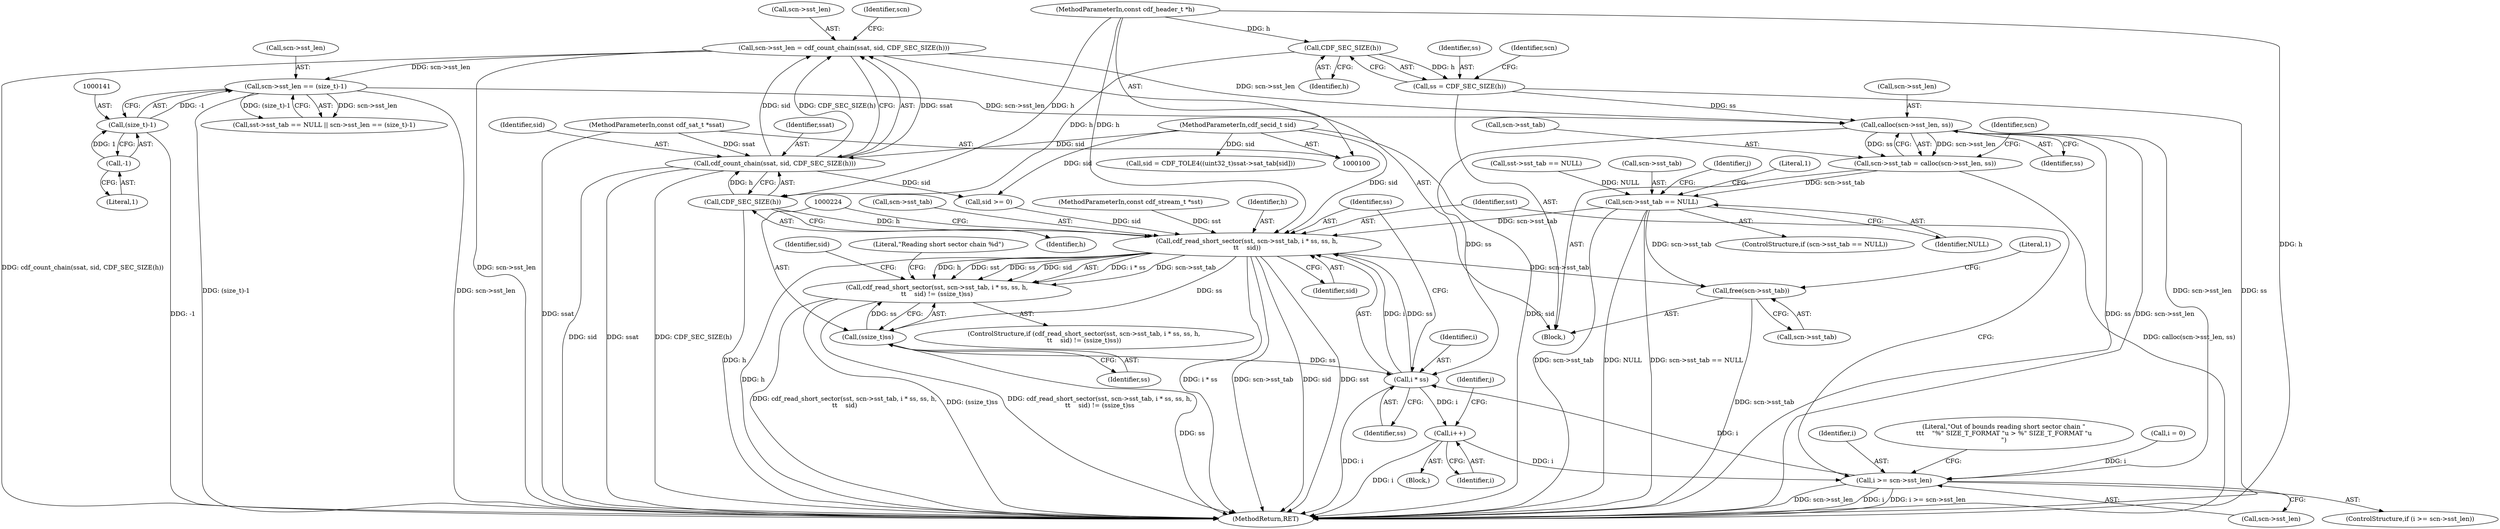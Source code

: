 digraph "1_file_1aec04dbf8a24b8a6ba64c4f74efa0628e36db0b_1@API" {
"1000151" [label="(Call,calloc(scn->sst_len, ss))"];
"1000115" [label="(Call,scn->sst_len = cdf_count_chain(ssat, sid, CDF_SEC_SIZE(h)))"];
"1000119" [label="(Call,cdf_count_chain(ssat, sid, CDF_SEC_SIZE(h)))"];
"1000102" [label="(MethodParameterIn,const cdf_sat_t *ssat)"];
"1000104" [label="(MethodParameterIn,cdf_secid_t sid)"];
"1000122" [label="(Call,CDF_SEC_SIZE(h))"];
"1000111" [label="(Call,CDF_SEC_SIZE(h))"];
"1000101" [label="(MethodParameterIn,const cdf_header_t *h)"];
"1000136" [label="(Call,scn->sst_len == (size_t)-1)"];
"1000140" [label="(Call,(size_t)-1)"];
"1000142" [label="(Call,-1)"];
"1000109" [label="(Call,ss = CDF_SEC_SIZE(h))"];
"1000147" [label="(Call,scn->sst_tab = calloc(scn->sst_len, ss))"];
"1000157" [label="(Call,scn->sst_tab == NULL)"];
"1000212" [label="(Call,cdf_read_short_sector(sst, scn->sst_tab, i * ss, ss, h,\n\t\t    sid))"];
"1000211" [label="(Call,cdf_read_short_sector(sst, scn->sst_tab, i * ss, ss, h,\n\t\t    sid) != (ssize_t)ss)"];
"1000223" [label="(Call,(ssize_t)ss)"];
"1000217" [label="(Call,i * ss)"];
"1000175" [label="(Call,i++)"];
"1000192" [label="(Call,i >= scn->sst_len)"];
"1000245" [label="(Call,free(scn->sst_tab))"];
"1000246" [label="(Call,scn->sst_tab)"];
"1000157" [label="(Call,scn->sst_tab == NULL)"];
"1000175" [label="(Call,i++)"];
"1000101" [label="(MethodParameterIn,const cdf_header_t *h)"];
"1000142" [label="(Call,-1)"];
"1000119" [label="(Call,cdf_count_chain(ssat, sid, CDF_SEC_SIZE(h)))"];
"1000117" [label="(Identifier,scn)"];
"1000140" [label="(Call,(size_t)-1)"];
"1000200" [label="(Literal,\"Out of bounds reading short sector chain \"\n\t\t\t    \"%\" SIZE_T_FORMAT \"u > %\" SIZE_T_FORMAT \"u\n\")"];
"1000110" [label="(Identifier,ss)"];
"1000156" [label="(ControlStructure,if (scn->sst_tab == NULL))"];
"1000103" [label="(MethodParameterIn,const cdf_stream_t *sst)"];
"1000115" [label="(Call,scn->sst_len = cdf_count_chain(ssat, sid, CDF_SEC_SIZE(h)))"];
"1000123" [label="(Identifier,h)"];
"1000168" [label="(Call,i = 0)"];
"1000155" [label="(Identifier,ss)"];
"1000136" [label="(Call,scn->sst_len == (size_t)-1)"];
"1000251" [label="(Literal,1)"];
"1000161" [label="(Identifier,NULL)"];
"1000176" [label="(Identifier,i)"];
"1000223" [label="(Call,(ssize_t)ss)"];
"1000151" [label="(Call,calloc(scn->sst_len, ss))"];
"1000192" [label="(Call,i >= scn->sst_len)"];
"1000164" [label="(Literal,1)"];
"1000233" [label="(Identifier,sid)"];
"1000219" [label="(Identifier,ss)"];
"1000147" [label="(Call,scn->sst_tab = calloc(scn->sst_len, ss))"];
"1000232" [label="(Call,sid = CDF_TOLE4((uint32_t)ssat->sat_tab[sid]))"];
"1000111" [label="(Call,CDF_SEC_SIZE(h))"];
"1000174" [label="(Block,)"];
"1000112" [label="(Identifier,h)"];
"1000131" [label="(Call,sst->sst_tab == NULL)"];
"1000222" [label="(Identifier,sid)"];
"1000229" [label="(Literal,\"Reading short sector chain %d\")"];
"1000252" [label="(MethodReturn,RET)"];
"1000107" [label="(Block,)"];
"1000221" [label="(Identifier,h)"];
"1000211" [label="(Call,cdf_read_short_sector(sst, scn->sst_tab, i * ss, ss, h,\n\t\t    sid) != (ssize_t)ss)"];
"1000220" [label="(Identifier,ss)"];
"1000122" [label="(Call,CDF_SEC_SIZE(h))"];
"1000104" [label="(MethodParameterIn,cdf_secid_t sid)"];
"1000193" [label="(Identifier,i)"];
"1000152" [label="(Call,scn->sst_len)"];
"1000126" [label="(Identifier,scn)"];
"1000102" [label="(MethodParameterIn,const cdf_sat_t *ssat)"];
"1000225" [label="(Identifier,ss)"];
"1000178" [label="(Identifier,j)"];
"1000158" [label="(Call,scn->sst_tab)"];
"1000116" [label="(Call,scn->sst_len)"];
"1000120" [label="(Identifier,ssat)"];
"1000212" [label="(Call,cdf_read_short_sector(sst, scn->sst_tab, i * ss, ss, h,\n\t\t    sid))"];
"1000137" [label="(Call,scn->sst_len)"];
"1000167" [label="(Identifier,j)"];
"1000214" [label="(Call,scn->sst_tab)"];
"1000217" [label="(Call,i * ss)"];
"1000148" [label="(Call,scn->sst_tab)"];
"1000191" [label="(ControlStructure,if (i >= scn->sst_len))"];
"1000171" [label="(Call,sid >= 0)"];
"1000130" [label="(Call,sst->sst_tab == NULL || scn->sst_len == (size_t)-1)"];
"1000159" [label="(Identifier,scn)"];
"1000143" [label="(Literal,1)"];
"1000245" [label="(Call,free(scn->sst_tab))"];
"1000121" [label="(Identifier,sid)"];
"1000218" [label="(Identifier,i)"];
"1000213" [label="(Identifier,sst)"];
"1000194" [label="(Call,scn->sst_len)"];
"1000109" [label="(Call,ss = CDF_SEC_SIZE(h))"];
"1000210" [label="(ControlStructure,if (cdf_read_short_sector(sst, scn->sst_tab, i * ss, ss, h,\n\t\t    sid) != (ssize_t)ss))"];
"1000151" -> "1000147"  [label="AST: "];
"1000151" -> "1000155"  [label="CFG: "];
"1000152" -> "1000151"  [label="AST: "];
"1000155" -> "1000151"  [label="AST: "];
"1000147" -> "1000151"  [label="CFG: "];
"1000151" -> "1000252"  [label="DDG: scn->sst_len"];
"1000151" -> "1000252"  [label="DDG: ss"];
"1000151" -> "1000147"  [label="DDG: scn->sst_len"];
"1000151" -> "1000147"  [label="DDG: ss"];
"1000115" -> "1000151"  [label="DDG: scn->sst_len"];
"1000136" -> "1000151"  [label="DDG: scn->sst_len"];
"1000109" -> "1000151"  [label="DDG: ss"];
"1000151" -> "1000192"  [label="DDG: scn->sst_len"];
"1000151" -> "1000217"  [label="DDG: ss"];
"1000115" -> "1000107"  [label="AST: "];
"1000115" -> "1000119"  [label="CFG: "];
"1000116" -> "1000115"  [label="AST: "];
"1000119" -> "1000115"  [label="AST: "];
"1000126" -> "1000115"  [label="CFG: "];
"1000115" -> "1000252"  [label="DDG: cdf_count_chain(ssat, sid, CDF_SEC_SIZE(h))"];
"1000115" -> "1000252"  [label="DDG: scn->sst_len"];
"1000119" -> "1000115"  [label="DDG: ssat"];
"1000119" -> "1000115"  [label="DDG: sid"];
"1000119" -> "1000115"  [label="DDG: CDF_SEC_SIZE(h)"];
"1000115" -> "1000136"  [label="DDG: scn->sst_len"];
"1000119" -> "1000122"  [label="CFG: "];
"1000120" -> "1000119"  [label="AST: "];
"1000121" -> "1000119"  [label="AST: "];
"1000122" -> "1000119"  [label="AST: "];
"1000119" -> "1000252"  [label="DDG: sid"];
"1000119" -> "1000252"  [label="DDG: ssat"];
"1000119" -> "1000252"  [label="DDG: CDF_SEC_SIZE(h)"];
"1000102" -> "1000119"  [label="DDG: ssat"];
"1000104" -> "1000119"  [label="DDG: sid"];
"1000122" -> "1000119"  [label="DDG: h"];
"1000119" -> "1000171"  [label="DDG: sid"];
"1000102" -> "1000100"  [label="AST: "];
"1000102" -> "1000252"  [label="DDG: ssat"];
"1000104" -> "1000100"  [label="AST: "];
"1000104" -> "1000252"  [label="DDG: sid"];
"1000104" -> "1000171"  [label="DDG: sid"];
"1000104" -> "1000212"  [label="DDG: sid"];
"1000104" -> "1000232"  [label="DDG: sid"];
"1000122" -> "1000123"  [label="CFG: "];
"1000123" -> "1000122"  [label="AST: "];
"1000122" -> "1000252"  [label="DDG: h"];
"1000111" -> "1000122"  [label="DDG: h"];
"1000101" -> "1000122"  [label="DDG: h"];
"1000122" -> "1000212"  [label="DDG: h"];
"1000111" -> "1000109"  [label="AST: "];
"1000111" -> "1000112"  [label="CFG: "];
"1000112" -> "1000111"  [label="AST: "];
"1000109" -> "1000111"  [label="CFG: "];
"1000111" -> "1000109"  [label="DDG: h"];
"1000101" -> "1000111"  [label="DDG: h"];
"1000101" -> "1000100"  [label="AST: "];
"1000101" -> "1000252"  [label="DDG: h"];
"1000101" -> "1000212"  [label="DDG: h"];
"1000136" -> "1000130"  [label="AST: "];
"1000136" -> "1000140"  [label="CFG: "];
"1000137" -> "1000136"  [label="AST: "];
"1000140" -> "1000136"  [label="AST: "];
"1000130" -> "1000136"  [label="CFG: "];
"1000136" -> "1000252"  [label="DDG: (size_t)-1"];
"1000136" -> "1000252"  [label="DDG: scn->sst_len"];
"1000136" -> "1000130"  [label="DDG: scn->sst_len"];
"1000136" -> "1000130"  [label="DDG: (size_t)-1"];
"1000140" -> "1000136"  [label="DDG: -1"];
"1000140" -> "1000142"  [label="CFG: "];
"1000141" -> "1000140"  [label="AST: "];
"1000142" -> "1000140"  [label="AST: "];
"1000140" -> "1000252"  [label="DDG: -1"];
"1000142" -> "1000140"  [label="DDG: 1"];
"1000142" -> "1000143"  [label="CFG: "];
"1000143" -> "1000142"  [label="AST: "];
"1000109" -> "1000107"  [label="AST: "];
"1000110" -> "1000109"  [label="AST: "];
"1000117" -> "1000109"  [label="CFG: "];
"1000109" -> "1000252"  [label="DDG: ss"];
"1000147" -> "1000107"  [label="AST: "];
"1000148" -> "1000147"  [label="AST: "];
"1000159" -> "1000147"  [label="CFG: "];
"1000147" -> "1000252"  [label="DDG: calloc(scn->sst_len, ss)"];
"1000147" -> "1000157"  [label="DDG: scn->sst_tab"];
"1000157" -> "1000156"  [label="AST: "];
"1000157" -> "1000161"  [label="CFG: "];
"1000158" -> "1000157"  [label="AST: "];
"1000161" -> "1000157"  [label="AST: "];
"1000164" -> "1000157"  [label="CFG: "];
"1000167" -> "1000157"  [label="CFG: "];
"1000157" -> "1000252"  [label="DDG: scn->sst_tab == NULL"];
"1000157" -> "1000252"  [label="DDG: scn->sst_tab"];
"1000157" -> "1000252"  [label="DDG: NULL"];
"1000131" -> "1000157"  [label="DDG: NULL"];
"1000157" -> "1000212"  [label="DDG: scn->sst_tab"];
"1000157" -> "1000245"  [label="DDG: scn->sst_tab"];
"1000212" -> "1000211"  [label="AST: "];
"1000212" -> "1000222"  [label="CFG: "];
"1000213" -> "1000212"  [label="AST: "];
"1000214" -> "1000212"  [label="AST: "];
"1000217" -> "1000212"  [label="AST: "];
"1000220" -> "1000212"  [label="AST: "];
"1000221" -> "1000212"  [label="AST: "];
"1000222" -> "1000212"  [label="AST: "];
"1000224" -> "1000212"  [label="CFG: "];
"1000212" -> "1000252"  [label="DDG: h"];
"1000212" -> "1000252"  [label="DDG: i * ss"];
"1000212" -> "1000252"  [label="DDG: scn->sst_tab"];
"1000212" -> "1000252"  [label="DDG: sid"];
"1000212" -> "1000252"  [label="DDG: sst"];
"1000212" -> "1000211"  [label="DDG: i * ss"];
"1000212" -> "1000211"  [label="DDG: scn->sst_tab"];
"1000212" -> "1000211"  [label="DDG: h"];
"1000212" -> "1000211"  [label="DDG: sst"];
"1000212" -> "1000211"  [label="DDG: ss"];
"1000212" -> "1000211"  [label="DDG: sid"];
"1000103" -> "1000212"  [label="DDG: sst"];
"1000217" -> "1000212"  [label="DDG: i"];
"1000217" -> "1000212"  [label="DDG: ss"];
"1000171" -> "1000212"  [label="DDG: sid"];
"1000212" -> "1000223"  [label="DDG: ss"];
"1000212" -> "1000245"  [label="DDG: scn->sst_tab"];
"1000211" -> "1000210"  [label="AST: "];
"1000211" -> "1000223"  [label="CFG: "];
"1000223" -> "1000211"  [label="AST: "];
"1000229" -> "1000211"  [label="CFG: "];
"1000233" -> "1000211"  [label="CFG: "];
"1000211" -> "1000252"  [label="DDG: cdf_read_short_sector(sst, scn->sst_tab, i * ss, ss, h,\n\t\t    sid)"];
"1000211" -> "1000252"  [label="DDG: (ssize_t)ss"];
"1000211" -> "1000252"  [label="DDG: cdf_read_short_sector(sst, scn->sst_tab, i * ss, ss, h,\n\t\t    sid) != (ssize_t)ss"];
"1000223" -> "1000211"  [label="DDG: ss"];
"1000223" -> "1000225"  [label="CFG: "];
"1000224" -> "1000223"  [label="AST: "];
"1000225" -> "1000223"  [label="AST: "];
"1000223" -> "1000252"  [label="DDG: ss"];
"1000223" -> "1000217"  [label="DDG: ss"];
"1000217" -> "1000219"  [label="CFG: "];
"1000218" -> "1000217"  [label="AST: "];
"1000219" -> "1000217"  [label="AST: "];
"1000220" -> "1000217"  [label="CFG: "];
"1000217" -> "1000252"  [label="DDG: i"];
"1000217" -> "1000175"  [label="DDG: i"];
"1000192" -> "1000217"  [label="DDG: i"];
"1000175" -> "1000174"  [label="AST: "];
"1000175" -> "1000176"  [label="CFG: "];
"1000176" -> "1000175"  [label="AST: "];
"1000178" -> "1000175"  [label="CFG: "];
"1000175" -> "1000252"  [label="DDG: i"];
"1000175" -> "1000192"  [label="DDG: i"];
"1000192" -> "1000191"  [label="AST: "];
"1000192" -> "1000194"  [label="CFG: "];
"1000193" -> "1000192"  [label="AST: "];
"1000194" -> "1000192"  [label="AST: "];
"1000200" -> "1000192"  [label="CFG: "];
"1000213" -> "1000192"  [label="CFG: "];
"1000192" -> "1000252"  [label="DDG: scn->sst_len"];
"1000192" -> "1000252"  [label="DDG: i"];
"1000192" -> "1000252"  [label="DDG: i >= scn->sst_len"];
"1000168" -> "1000192"  [label="DDG: i"];
"1000245" -> "1000107"  [label="AST: "];
"1000245" -> "1000246"  [label="CFG: "];
"1000246" -> "1000245"  [label="AST: "];
"1000251" -> "1000245"  [label="CFG: "];
"1000245" -> "1000252"  [label="DDG: scn->sst_tab"];
}
